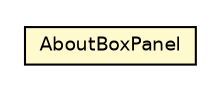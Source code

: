 #!/usr/local/bin/dot
#
# Class diagram 
# Generated by UmlGraph version 4.6 (http://www.spinellis.gr/sw/umlgraph)
#

digraph G {
	edge [fontname="Helvetica",fontsize=10,labelfontname="Helvetica",labelfontsize=10];
	node [fontname="Helvetica",fontsize=10,shape=plaintext];
	// org.synchronoss.cpo.util.AboutBoxPanel
	c2669 [label=<<table border="0" cellborder="1" cellspacing="0" cellpadding="2" port="p" bgcolor="lemonChiffon" href="./AboutBoxPanel.html">
		<tr><td><table border="0" cellspacing="0" cellpadding="1">
			<tr><td> AboutBoxPanel </td></tr>
		</table></td></tr>
		</table>>, fontname="Helvetica", fontcolor="black", fontsize=9.0];
}

